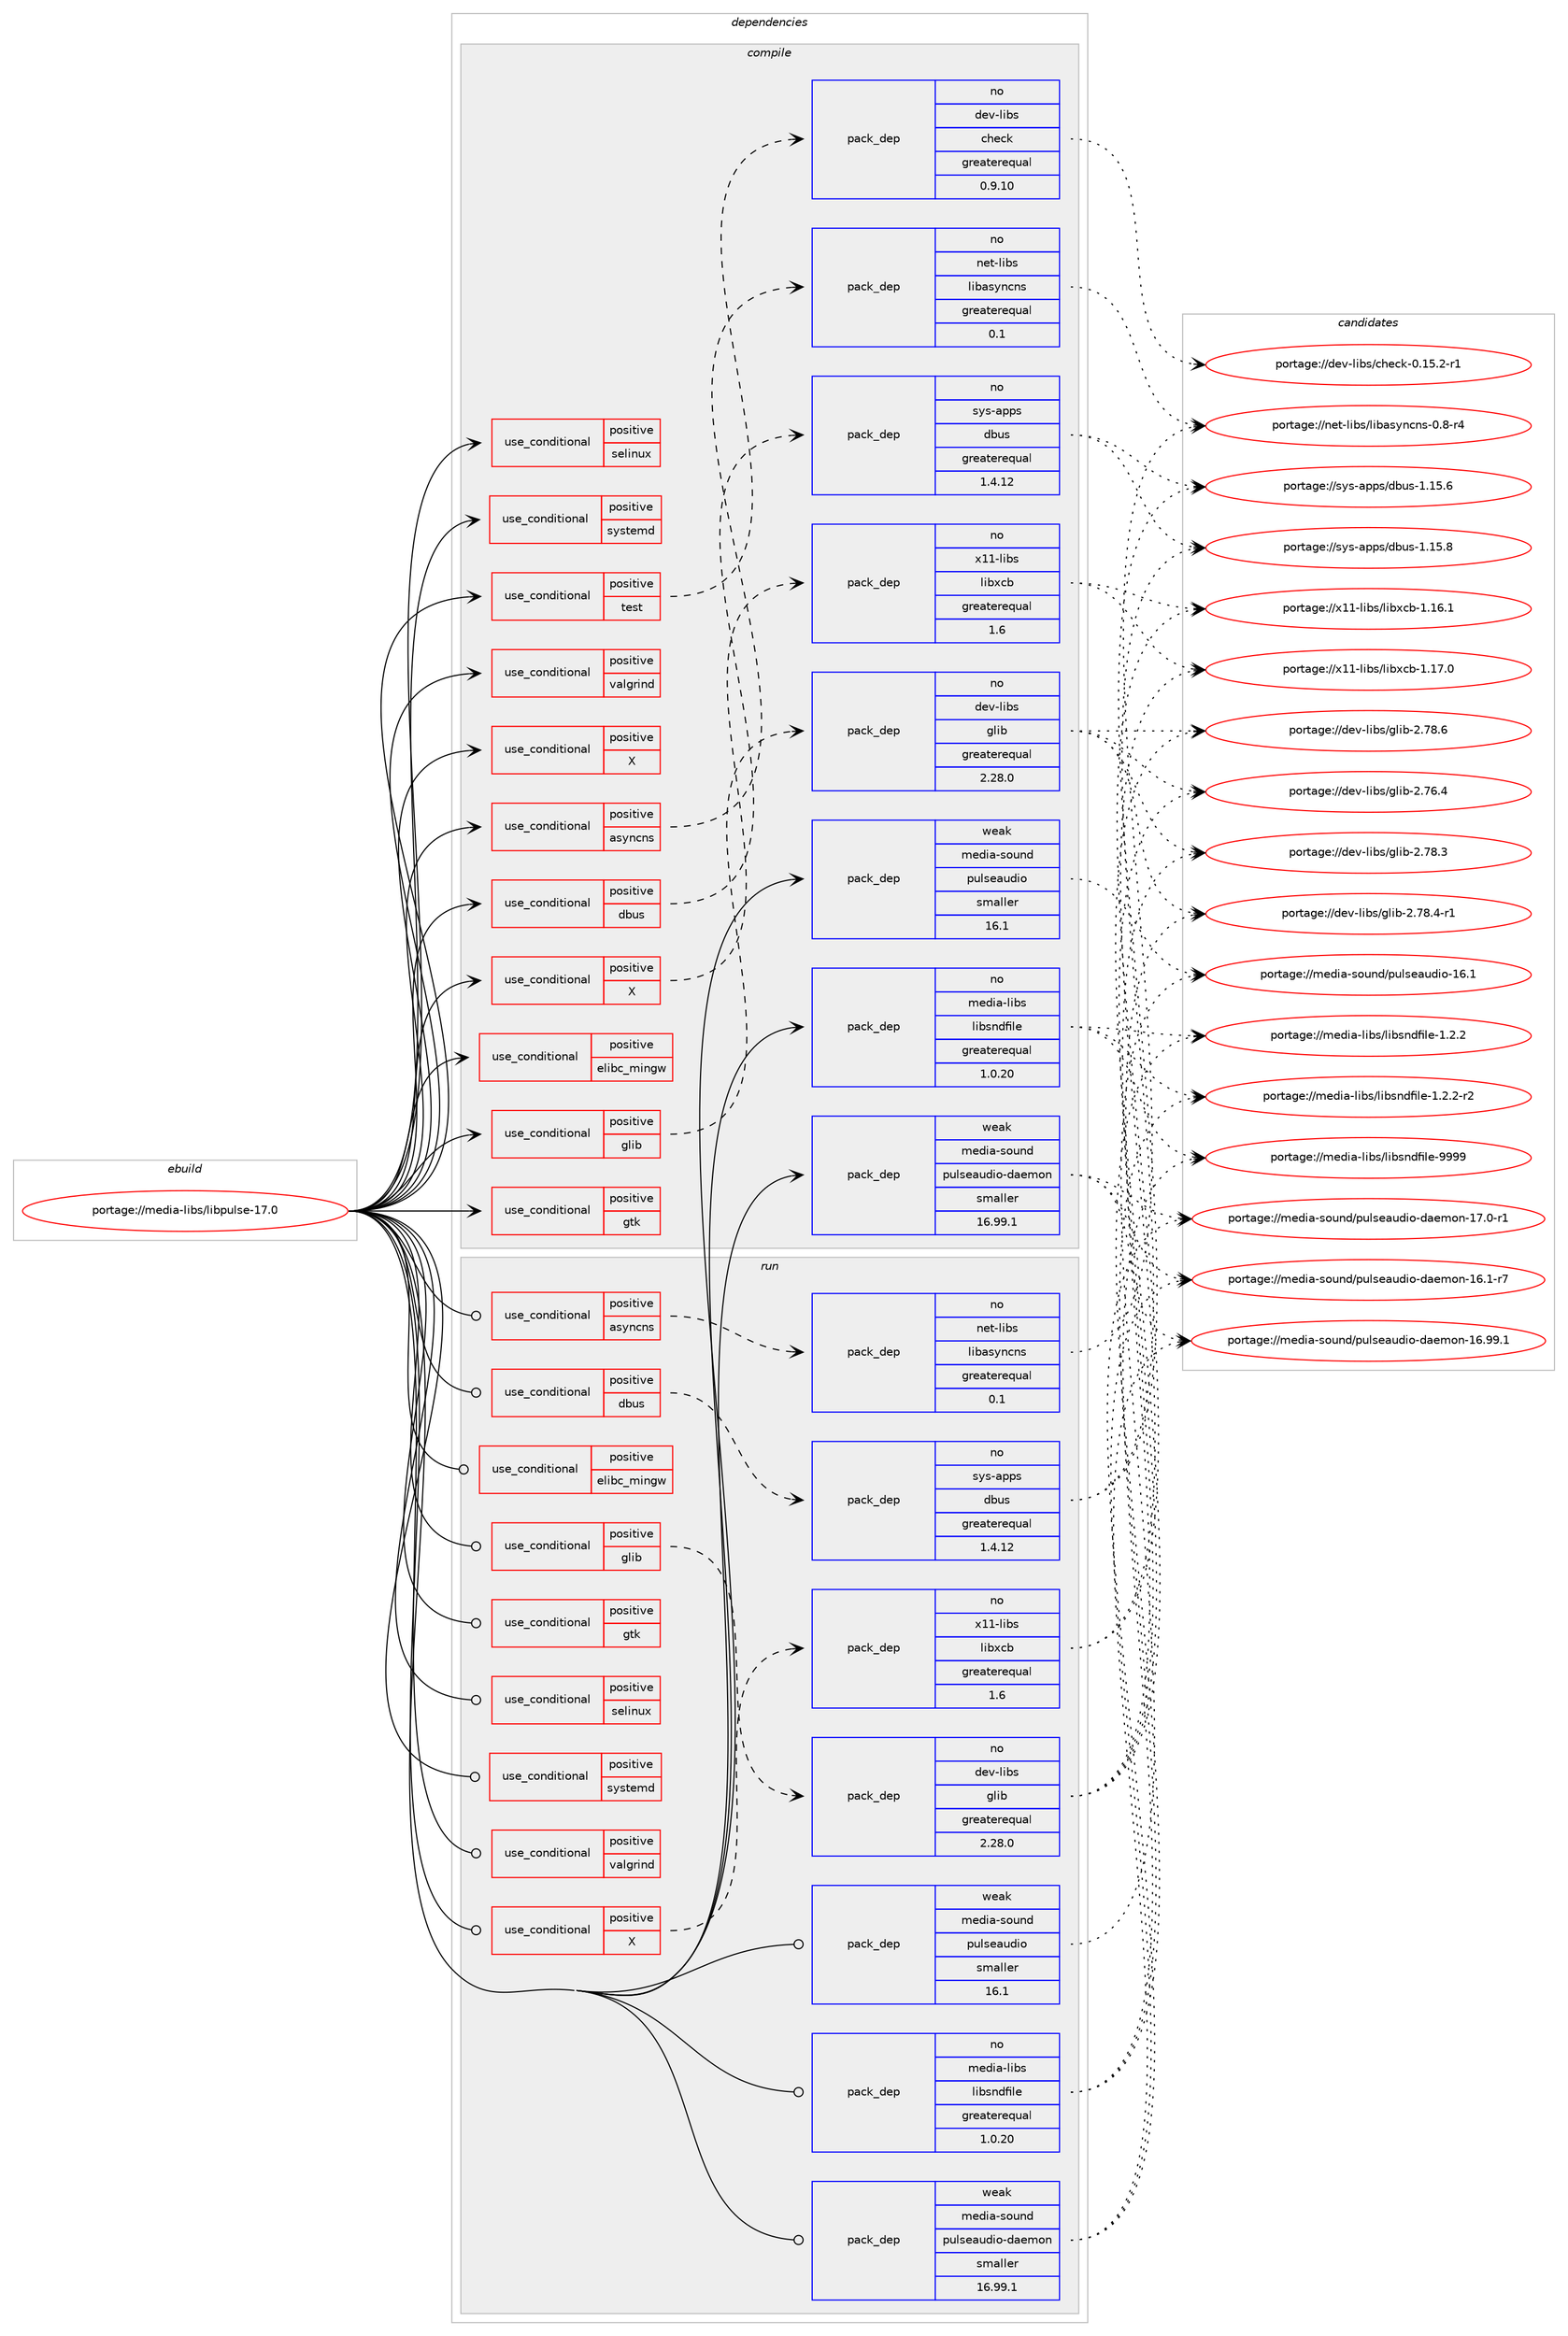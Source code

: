 digraph prolog {

# *************
# Graph options
# *************

newrank=true;
concentrate=true;
compound=true;
graph [rankdir=LR,fontname=Helvetica,fontsize=10,ranksep=1.5];#, ranksep=2.5, nodesep=0.2];
edge  [arrowhead=vee];
node  [fontname=Helvetica,fontsize=10];

# **********
# The ebuild
# **********

subgraph cluster_leftcol {
color=gray;
rank=same;
label=<<i>ebuild</i>>;
id [label="portage://media-libs/libpulse-17.0", color=red, width=4, href="../media-libs/libpulse-17.0.svg"];
}

# ****************
# The dependencies
# ****************

subgraph cluster_midcol {
color=gray;
label=<<i>dependencies</i>>;
subgraph cluster_compile {
fillcolor="#eeeeee";
style=filled;
label=<<i>compile</i>>;
subgraph cond74202 {
dependency156235 [label=<<TABLE BORDER="0" CELLBORDER="1" CELLSPACING="0" CELLPADDING="4"><TR><TD ROWSPAN="3" CELLPADDING="10">use_conditional</TD></TR><TR><TD>positive</TD></TR><TR><TD>X</TD></TR></TABLE>>, shape=none, color=red];
# *** BEGIN UNKNOWN DEPENDENCY TYPE (TODO) ***
# dependency156235 -> package_dependency(portage://media-libs/libpulse-17.0,install,no,x11-base,xorg-proto,none,[,,],[],[])
# *** END UNKNOWN DEPENDENCY TYPE (TODO) ***

}
id:e -> dependency156235:w [weight=20,style="solid",arrowhead="vee"];
subgraph cond74203 {
dependency156236 [label=<<TABLE BORDER="0" CELLBORDER="1" CELLSPACING="0" CELLPADDING="4"><TR><TD ROWSPAN="3" CELLPADDING="10">use_conditional</TD></TR><TR><TD>positive</TD></TR><TR><TD>X</TD></TR></TABLE>>, shape=none, color=red];
# *** BEGIN UNKNOWN DEPENDENCY TYPE (TODO) ***
# dependency156236 -> package_dependency(portage://media-libs/libpulse-17.0,install,no,x11-libs,libX11,none,[,,],[],[use(optenable(abi_x86_32),negative),use(optenable(abi_x86_64),negative),use(optenable(abi_x86_x32),negative),use(optenable(abi_mips_n32),negative),use(optenable(abi_mips_n64),negative),use(optenable(abi_mips_o32),negative),use(optenable(abi_s390_32),negative),use(optenable(abi_s390_64),negative)])
# *** END UNKNOWN DEPENDENCY TYPE (TODO) ***

subgraph pack79719 {
dependency156237 [label=<<TABLE BORDER="0" CELLBORDER="1" CELLSPACING="0" CELLPADDING="4" WIDTH="220"><TR><TD ROWSPAN="6" CELLPADDING="30">pack_dep</TD></TR><TR><TD WIDTH="110">no</TD></TR><TR><TD>x11-libs</TD></TR><TR><TD>libxcb</TD></TR><TR><TD>greaterequal</TD></TR><TR><TD>1.6</TD></TR></TABLE>>, shape=none, color=blue];
}
dependency156236:e -> dependency156237:w [weight=20,style="dashed",arrowhead="vee"];
}
id:e -> dependency156236:w [weight=20,style="solid",arrowhead="vee"];
subgraph cond74204 {
dependency156238 [label=<<TABLE BORDER="0" CELLBORDER="1" CELLSPACING="0" CELLPADDING="4"><TR><TD ROWSPAN="3" CELLPADDING="10">use_conditional</TD></TR><TR><TD>positive</TD></TR><TR><TD>asyncns</TD></TR></TABLE>>, shape=none, color=red];
subgraph pack79720 {
dependency156239 [label=<<TABLE BORDER="0" CELLBORDER="1" CELLSPACING="0" CELLPADDING="4" WIDTH="220"><TR><TD ROWSPAN="6" CELLPADDING="30">pack_dep</TD></TR><TR><TD WIDTH="110">no</TD></TR><TR><TD>net-libs</TD></TR><TR><TD>libasyncns</TD></TR><TR><TD>greaterequal</TD></TR><TR><TD>0.1</TD></TR></TABLE>>, shape=none, color=blue];
}
dependency156238:e -> dependency156239:w [weight=20,style="dashed",arrowhead="vee"];
}
id:e -> dependency156238:w [weight=20,style="solid",arrowhead="vee"];
subgraph cond74205 {
dependency156240 [label=<<TABLE BORDER="0" CELLBORDER="1" CELLSPACING="0" CELLPADDING="4"><TR><TD ROWSPAN="3" CELLPADDING="10">use_conditional</TD></TR><TR><TD>positive</TD></TR><TR><TD>dbus</TD></TR></TABLE>>, shape=none, color=red];
subgraph pack79721 {
dependency156241 [label=<<TABLE BORDER="0" CELLBORDER="1" CELLSPACING="0" CELLPADDING="4" WIDTH="220"><TR><TD ROWSPAN="6" CELLPADDING="30">pack_dep</TD></TR><TR><TD WIDTH="110">no</TD></TR><TR><TD>sys-apps</TD></TR><TR><TD>dbus</TD></TR><TR><TD>greaterequal</TD></TR><TR><TD>1.4.12</TD></TR></TABLE>>, shape=none, color=blue];
}
dependency156240:e -> dependency156241:w [weight=20,style="dashed",arrowhead="vee"];
}
id:e -> dependency156240:w [weight=20,style="solid",arrowhead="vee"];
subgraph cond74206 {
dependency156242 [label=<<TABLE BORDER="0" CELLBORDER="1" CELLSPACING="0" CELLPADDING="4"><TR><TD ROWSPAN="3" CELLPADDING="10">use_conditional</TD></TR><TR><TD>positive</TD></TR><TR><TD>elibc_mingw</TD></TR></TABLE>>, shape=none, color=red];
# *** BEGIN UNKNOWN DEPENDENCY TYPE (TODO) ***
# dependency156242 -> package_dependency(portage://media-libs/libpulse-17.0,install,no,dev-libs,libpcre,none,[,,],[slot(3)],[])
# *** END UNKNOWN DEPENDENCY TYPE (TODO) ***

}
id:e -> dependency156242:w [weight=20,style="solid",arrowhead="vee"];
subgraph cond74207 {
dependency156243 [label=<<TABLE BORDER="0" CELLBORDER="1" CELLSPACING="0" CELLPADDING="4"><TR><TD ROWSPAN="3" CELLPADDING="10">use_conditional</TD></TR><TR><TD>positive</TD></TR><TR><TD>glib</TD></TR></TABLE>>, shape=none, color=red];
subgraph pack79722 {
dependency156244 [label=<<TABLE BORDER="0" CELLBORDER="1" CELLSPACING="0" CELLPADDING="4" WIDTH="220"><TR><TD ROWSPAN="6" CELLPADDING="30">pack_dep</TD></TR><TR><TD WIDTH="110">no</TD></TR><TR><TD>dev-libs</TD></TR><TR><TD>glib</TD></TR><TR><TD>greaterequal</TD></TR><TR><TD>2.28.0</TD></TR></TABLE>>, shape=none, color=blue];
}
dependency156243:e -> dependency156244:w [weight=20,style="dashed",arrowhead="vee"];
}
id:e -> dependency156243:w [weight=20,style="solid",arrowhead="vee"];
subgraph cond74208 {
dependency156245 [label=<<TABLE BORDER="0" CELLBORDER="1" CELLSPACING="0" CELLPADDING="4"><TR><TD ROWSPAN="3" CELLPADDING="10">use_conditional</TD></TR><TR><TD>positive</TD></TR><TR><TD>gtk</TD></TR></TABLE>>, shape=none, color=red];
# *** BEGIN UNKNOWN DEPENDENCY TYPE (TODO) ***
# dependency156245 -> package_dependency(portage://media-libs/libpulse-17.0,install,no,x11-libs,gtk+,none,[,,],[slot(3)],[])
# *** END UNKNOWN DEPENDENCY TYPE (TODO) ***

}
id:e -> dependency156245:w [weight=20,style="solid",arrowhead="vee"];
subgraph cond74209 {
dependency156246 [label=<<TABLE BORDER="0" CELLBORDER="1" CELLSPACING="0" CELLPADDING="4"><TR><TD ROWSPAN="3" CELLPADDING="10">use_conditional</TD></TR><TR><TD>positive</TD></TR><TR><TD>selinux</TD></TR></TABLE>>, shape=none, color=red];
# *** BEGIN UNKNOWN DEPENDENCY TYPE (TODO) ***
# dependency156246 -> package_dependency(portage://media-libs/libpulse-17.0,install,no,sec-policy,selinux-pulseaudio,none,[,,],[],[])
# *** END UNKNOWN DEPENDENCY TYPE (TODO) ***

}
id:e -> dependency156246:w [weight=20,style="solid",arrowhead="vee"];
subgraph cond74210 {
dependency156247 [label=<<TABLE BORDER="0" CELLBORDER="1" CELLSPACING="0" CELLPADDING="4"><TR><TD ROWSPAN="3" CELLPADDING="10">use_conditional</TD></TR><TR><TD>positive</TD></TR><TR><TD>systemd</TD></TR></TABLE>>, shape=none, color=red];
# *** BEGIN UNKNOWN DEPENDENCY TYPE (TODO) ***
# dependency156247 -> package_dependency(portage://media-libs/libpulse-17.0,install,no,sys-apps,systemd,none,[,,],any_same_slot,[])
# *** END UNKNOWN DEPENDENCY TYPE (TODO) ***

}
id:e -> dependency156247:w [weight=20,style="solid",arrowhead="vee"];
subgraph cond74211 {
dependency156248 [label=<<TABLE BORDER="0" CELLBORDER="1" CELLSPACING="0" CELLPADDING="4"><TR><TD ROWSPAN="3" CELLPADDING="10">use_conditional</TD></TR><TR><TD>positive</TD></TR><TR><TD>test</TD></TR></TABLE>>, shape=none, color=red];
subgraph pack79723 {
dependency156249 [label=<<TABLE BORDER="0" CELLBORDER="1" CELLSPACING="0" CELLPADDING="4" WIDTH="220"><TR><TD ROWSPAN="6" CELLPADDING="30">pack_dep</TD></TR><TR><TD WIDTH="110">no</TD></TR><TR><TD>dev-libs</TD></TR><TR><TD>check</TD></TR><TR><TD>greaterequal</TD></TR><TR><TD>0.9.10</TD></TR></TABLE>>, shape=none, color=blue];
}
dependency156248:e -> dependency156249:w [weight=20,style="dashed",arrowhead="vee"];
}
id:e -> dependency156248:w [weight=20,style="solid",arrowhead="vee"];
subgraph cond74212 {
dependency156250 [label=<<TABLE BORDER="0" CELLBORDER="1" CELLSPACING="0" CELLPADDING="4"><TR><TD ROWSPAN="3" CELLPADDING="10">use_conditional</TD></TR><TR><TD>positive</TD></TR><TR><TD>valgrind</TD></TR></TABLE>>, shape=none, color=red];
# *** BEGIN UNKNOWN DEPENDENCY TYPE (TODO) ***
# dependency156250 -> package_dependency(portage://media-libs/libpulse-17.0,install,no,dev-debug,valgrind,none,[,,],[],[])
# *** END UNKNOWN DEPENDENCY TYPE (TODO) ***

}
id:e -> dependency156250:w [weight=20,style="solid",arrowhead="vee"];
# *** BEGIN UNKNOWN DEPENDENCY TYPE (TODO) ***
# id -> package_dependency(portage://media-libs/libpulse-17.0,install,no,dev-libs,libatomic_ops,none,[,,],[],[])
# *** END UNKNOWN DEPENDENCY TYPE (TODO) ***

subgraph pack79724 {
dependency156251 [label=<<TABLE BORDER="0" CELLBORDER="1" CELLSPACING="0" CELLPADDING="4" WIDTH="220"><TR><TD ROWSPAN="6" CELLPADDING="30">pack_dep</TD></TR><TR><TD WIDTH="110">no</TD></TR><TR><TD>media-libs</TD></TR><TR><TD>libsndfile</TD></TR><TR><TD>greaterequal</TD></TR><TR><TD>1.0.20</TD></TR></TABLE>>, shape=none, color=blue];
}
id:e -> dependency156251:w [weight=20,style="solid",arrowhead="vee"];
subgraph pack79725 {
dependency156252 [label=<<TABLE BORDER="0" CELLBORDER="1" CELLSPACING="0" CELLPADDING="4" WIDTH="220"><TR><TD ROWSPAN="6" CELLPADDING="30">pack_dep</TD></TR><TR><TD WIDTH="110">weak</TD></TR><TR><TD>media-sound</TD></TR><TR><TD>pulseaudio</TD></TR><TR><TD>smaller</TD></TR><TR><TD>16.1</TD></TR></TABLE>>, shape=none, color=blue];
}
id:e -> dependency156252:w [weight=20,style="solid",arrowhead="vee"];
subgraph pack79726 {
dependency156253 [label=<<TABLE BORDER="0" CELLBORDER="1" CELLSPACING="0" CELLPADDING="4" WIDTH="220"><TR><TD ROWSPAN="6" CELLPADDING="30">pack_dep</TD></TR><TR><TD WIDTH="110">weak</TD></TR><TR><TD>media-sound</TD></TR><TR><TD>pulseaudio-daemon</TD></TR><TR><TD>smaller</TD></TR><TR><TD>16.99.1</TD></TR></TABLE>>, shape=none, color=blue];
}
id:e -> dependency156253:w [weight=20,style="solid",arrowhead="vee"];
}
subgraph cluster_compileandrun {
fillcolor="#eeeeee";
style=filled;
label=<<i>compile and run</i>>;
}
subgraph cluster_run {
fillcolor="#eeeeee";
style=filled;
label=<<i>run</i>>;
subgraph cond74213 {
dependency156254 [label=<<TABLE BORDER="0" CELLBORDER="1" CELLSPACING="0" CELLPADDING="4"><TR><TD ROWSPAN="3" CELLPADDING="10">use_conditional</TD></TR><TR><TD>positive</TD></TR><TR><TD>X</TD></TR></TABLE>>, shape=none, color=red];
# *** BEGIN UNKNOWN DEPENDENCY TYPE (TODO) ***
# dependency156254 -> package_dependency(portage://media-libs/libpulse-17.0,run,no,x11-libs,libX11,none,[,,],[],[use(optenable(abi_x86_32),negative),use(optenable(abi_x86_64),negative),use(optenable(abi_x86_x32),negative),use(optenable(abi_mips_n32),negative),use(optenable(abi_mips_n64),negative),use(optenable(abi_mips_o32),negative),use(optenable(abi_s390_32),negative),use(optenable(abi_s390_64),negative)])
# *** END UNKNOWN DEPENDENCY TYPE (TODO) ***

subgraph pack79727 {
dependency156255 [label=<<TABLE BORDER="0" CELLBORDER="1" CELLSPACING="0" CELLPADDING="4" WIDTH="220"><TR><TD ROWSPAN="6" CELLPADDING="30">pack_dep</TD></TR><TR><TD WIDTH="110">no</TD></TR><TR><TD>x11-libs</TD></TR><TR><TD>libxcb</TD></TR><TR><TD>greaterequal</TD></TR><TR><TD>1.6</TD></TR></TABLE>>, shape=none, color=blue];
}
dependency156254:e -> dependency156255:w [weight=20,style="dashed",arrowhead="vee"];
}
id:e -> dependency156254:w [weight=20,style="solid",arrowhead="odot"];
subgraph cond74214 {
dependency156256 [label=<<TABLE BORDER="0" CELLBORDER="1" CELLSPACING="0" CELLPADDING="4"><TR><TD ROWSPAN="3" CELLPADDING="10">use_conditional</TD></TR><TR><TD>positive</TD></TR><TR><TD>asyncns</TD></TR></TABLE>>, shape=none, color=red];
subgraph pack79728 {
dependency156257 [label=<<TABLE BORDER="0" CELLBORDER="1" CELLSPACING="0" CELLPADDING="4" WIDTH="220"><TR><TD ROWSPAN="6" CELLPADDING="30">pack_dep</TD></TR><TR><TD WIDTH="110">no</TD></TR><TR><TD>net-libs</TD></TR><TR><TD>libasyncns</TD></TR><TR><TD>greaterequal</TD></TR><TR><TD>0.1</TD></TR></TABLE>>, shape=none, color=blue];
}
dependency156256:e -> dependency156257:w [weight=20,style="dashed",arrowhead="vee"];
}
id:e -> dependency156256:w [weight=20,style="solid",arrowhead="odot"];
subgraph cond74215 {
dependency156258 [label=<<TABLE BORDER="0" CELLBORDER="1" CELLSPACING="0" CELLPADDING="4"><TR><TD ROWSPAN="3" CELLPADDING="10">use_conditional</TD></TR><TR><TD>positive</TD></TR><TR><TD>dbus</TD></TR></TABLE>>, shape=none, color=red];
subgraph pack79729 {
dependency156259 [label=<<TABLE BORDER="0" CELLBORDER="1" CELLSPACING="0" CELLPADDING="4" WIDTH="220"><TR><TD ROWSPAN="6" CELLPADDING="30">pack_dep</TD></TR><TR><TD WIDTH="110">no</TD></TR><TR><TD>sys-apps</TD></TR><TR><TD>dbus</TD></TR><TR><TD>greaterequal</TD></TR><TR><TD>1.4.12</TD></TR></TABLE>>, shape=none, color=blue];
}
dependency156258:e -> dependency156259:w [weight=20,style="dashed",arrowhead="vee"];
}
id:e -> dependency156258:w [weight=20,style="solid",arrowhead="odot"];
subgraph cond74216 {
dependency156260 [label=<<TABLE BORDER="0" CELLBORDER="1" CELLSPACING="0" CELLPADDING="4"><TR><TD ROWSPAN="3" CELLPADDING="10">use_conditional</TD></TR><TR><TD>positive</TD></TR><TR><TD>elibc_mingw</TD></TR></TABLE>>, shape=none, color=red];
# *** BEGIN UNKNOWN DEPENDENCY TYPE (TODO) ***
# dependency156260 -> package_dependency(portage://media-libs/libpulse-17.0,run,no,dev-libs,libpcre,none,[,,],[slot(3)],[])
# *** END UNKNOWN DEPENDENCY TYPE (TODO) ***

}
id:e -> dependency156260:w [weight=20,style="solid",arrowhead="odot"];
subgraph cond74217 {
dependency156261 [label=<<TABLE BORDER="0" CELLBORDER="1" CELLSPACING="0" CELLPADDING="4"><TR><TD ROWSPAN="3" CELLPADDING="10">use_conditional</TD></TR><TR><TD>positive</TD></TR><TR><TD>glib</TD></TR></TABLE>>, shape=none, color=red];
subgraph pack79730 {
dependency156262 [label=<<TABLE BORDER="0" CELLBORDER="1" CELLSPACING="0" CELLPADDING="4" WIDTH="220"><TR><TD ROWSPAN="6" CELLPADDING="30">pack_dep</TD></TR><TR><TD WIDTH="110">no</TD></TR><TR><TD>dev-libs</TD></TR><TR><TD>glib</TD></TR><TR><TD>greaterequal</TD></TR><TR><TD>2.28.0</TD></TR></TABLE>>, shape=none, color=blue];
}
dependency156261:e -> dependency156262:w [weight=20,style="dashed",arrowhead="vee"];
}
id:e -> dependency156261:w [weight=20,style="solid",arrowhead="odot"];
subgraph cond74218 {
dependency156263 [label=<<TABLE BORDER="0" CELLBORDER="1" CELLSPACING="0" CELLPADDING="4"><TR><TD ROWSPAN="3" CELLPADDING="10">use_conditional</TD></TR><TR><TD>positive</TD></TR><TR><TD>gtk</TD></TR></TABLE>>, shape=none, color=red];
# *** BEGIN UNKNOWN DEPENDENCY TYPE (TODO) ***
# dependency156263 -> package_dependency(portage://media-libs/libpulse-17.0,run,no,x11-libs,gtk+,none,[,,],[slot(3)],[])
# *** END UNKNOWN DEPENDENCY TYPE (TODO) ***

}
id:e -> dependency156263:w [weight=20,style="solid",arrowhead="odot"];
subgraph cond74219 {
dependency156264 [label=<<TABLE BORDER="0" CELLBORDER="1" CELLSPACING="0" CELLPADDING="4"><TR><TD ROWSPAN="3" CELLPADDING="10">use_conditional</TD></TR><TR><TD>positive</TD></TR><TR><TD>selinux</TD></TR></TABLE>>, shape=none, color=red];
# *** BEGIN UNKNOWN DEPENDENCY TYPE (TODO) ***
# dependency156264 -> package_dependency(portage://media-libs/libpulse-17.0,run,no,sec-policy,selinux-pulseaudio,none,[,,],[],[])
# *** END UNKNOWN DEPENDENCY TYPE (TODO) ***

}
id:e -> dependency156264:w [weight=20,style="solid",arrowhead="odot"];
subgraph cond74220 {
dependency156265 [label=<<TABLE BORDER="0" CELLBORDER="1" CELLSPACING="0" CELLPADDING="4"><TR><TD ROWSPAN="3" CELLPADDING="10">use_conditional</TD></TR><TR><TD>positive</TD></TR><TR><TD>systemd</TD></TR></TABLE>>, shape=none, color=red];
# *** BEGIN UNKNOWN DEPENDENCY TYPE (TODO) ***
# dependency156265 -> package_dependency(portage://media-libs/libpulse-17.0,run,no,sys-apps,systemd,none,[,,],any_same_slot,[])
# *** END UNKNOWN DEPENDENCY TYPE (TODO) ***

}
id:e -> dependency156265:w [weight=20,style="solid",arrowhead="odot"];
subgraph cond74221 {
dependency156266 [label=<<TABLE BORDER="0" CELLBORDER="1" CELLSPACING="0" CELLPADDING="4"><TR><TD ROWSPAN="3" CELLPADDING="10">use_conditional</TD></TR><TR><TD>positive</TD></TR><TR><TD>valgrind</TD></TR></TABLE>>, shape=none, color=red];
# *** BEGIN UNKNOWN DEPENDENCY TYPE (TODO) ***
# dependency156266 -> package_dependency(portage://media-libs/libpulse-17.0,run,no,dev-debug,valgrind,none,[,,],[],[])
# *** END UNKNOWN DEPENDENCY TYPE (TODO) ***

}
id:e -> dependency156266:w [weight=20,style="solid",arrowhead="odot"];
# *** BEGIN UNKNOWN DEPENDENCY TYPE (TODO) ***
# id -> package_dependency(portage://media-libs/libpulse-17.0,run,no,dev-libs,libatomic_ops,none,[,,],[],[])
# *** END UNKNOWN DEPENDENCY TYPE (TODO) ***

subgraph pack79731 {
dependency156267 [label=<<TABLE BORDER="0" CELLBORDER="1" CELLSPACING="0" CELLPADDING="4" WIDTH="220"><TR><TD ROWSPAN="6" CELLPADDING="30">pack_dep</TD></TR><TR><TD WIDTH="110">no</TD></TR><TR><TD>media-libs</TD></TR><TR><TD>libsndfile</TD></TR><TR><TD>greaterequal</TD></TR><TR><TD>1.0.20</TD></TR></TABLE>>, shape=none, color=blue];
}
id:e -> dependency156267:w [weight=20,style="solid",arrowhead="odot"];
subgraph pack79732 {
dependency156268 [label=<<TABLE BORDER="0" CELLBORDER="1" CELLSPACING="0" CELLPADDING="4" WIDTH="220"><TR><TD ROWSPAN="6" CELLPADDING="30">pack_dep</TD></TR><TR><TD WIDTH="110">weak</TD></TR><TR><TD>media-sound</TD></TR><TR><TD>pulseaudio</TD></TR><TR><TD>smaller</TD></TR><TR><TD>16.1</TD></TR></TABLE>>, shape=none, color=blue];
}
id:e -> dependency156268:w [weight=20,style="solid",arrowhead="odot"];
subgraph pack79733 {
dependency156269 [label=<<TABLE BORDER="0" CELLBORDER="1" CELLSPACING="0" CELLPADDING="4" WIDTH="220"><TR><TD ROWSPAN="6" CELLPADDING="30">pack_dep</TD></TR><TR><TD WIDTH="110">weak</TD></TR><TR><TD>media-sound</TD></TR><TR><TD>pulseaudio-daemon</TD></TR><TR><TD>smaller</TD></TR><TR><TD>16.99.1</TD></TR></TABLE>>, shape=none, color=blue];
}
id:e -> dependency156269:w [weight=20,style="solid",arrowhead="odot"];
}
}

# **************
# The candidates
# **************

subgraph cluster_choices {
rank=same;
color=gray;
label=<<i>candidates</i>>;

subgraph choice79719 {
color=black;
nodesep=1;
choice120494945108105981154710810598120999845494649544649 [label="portage://x11-libs/libxcb-1.16.1", color=red, width=4,href="../x11-libs/libxcb-1.16.1.svg"];
choice120494945108105981154710810598120999845494649554648 [label="portage://x11-libs/libxcb-1.17.0", color=red, width=4,href="../x11-libs/libxcb-1.17.0.svg"];
dependency156237:e -> choice120494945108105981154710810598120999845494649544649:w [style=dotted,weight="100"];
dependency156237:e -> choice120494945108105981154710810598120999845494649554648:w [style=dotted,weight="100"];
}
subgraph choice79720 {
color=black;
nodesep=1;
choice110101116451081059811547108105989711512111099110115454846564511452 [label="portage://net-libs/libasyncns-0.8-r4", color=red, width=4,href="../net-libs/libasyncns-0.8-r4.svg"];
dependency156239:e -> choice110101116451081059811547108105989711512111099110115454846564511452:w [style=dotted,weight="100"];
}
subgraph choice79721 {
color=black;
nodesep=1;
choice1151211154597112112115471009811711545494649534654 [label="portage://sys-apps/dbus-1.15.6", color=red, width=4,href="../sys-apps/dbus-1.15.6.svg"];
choice1151211154597112112115471009811711545494649534656 [label="portage://sys-apps/dbus-1.15.8", color=red, width=4,href="../sys-apps/dbus-1.15.8.svg"];
dependency156241:e -> choice1151211154597112112115471009811711545494649534654:w [style=dotted,weight="100"];
dependency156241:e -> choice1151211154597112112115471009811711545494649534656:w [style=dotted,weight="100"];
}
subgraph choice79722 {
color=black;
nodesep=1;
choice1001011184510810598115471031081059845504655544652 [label="portage://dev-libs/glib-2.76.4", color=red, width=4,href="../dev-libs/glib-2.76.4.svg"];
choice1001011184510810598115471031081059845504655564651 [label="portage://dev-libs/glib-2.78.3", color=red, width=4,href="../dev-libs/glib-2.78.3.svg"];
choice10010111845108105981154710310810598455046555646524511449 [label="portage://dev-libs/glib-2.78.4-r1", color=red, width=4,href="../dev-libs/glib-2.78.4-r1.svg"];
choice1001011184510810598115471031081059845504655564654 [label="portage://dev-libs/glib-2.78.6", color=red, width=4,href="../dev-libs/glib-2.78.6.svg"];
dependency156244:e -> choice1001011184510810598115471031081059845504655544652:w [style=dotted,weight="100"];
dependency156244:e -> choice1001011184510810598115471031081059845504655564651:w [style=dotted,weight="100"];
dependency156244:e -> choice10010111845108105981154710310810598455046555646524511449:w [style=dotted,weight="100"];
dependency156244:e -> choice1001011184510810598115471031081059845504655564654:w [style=dotted,weight="100"];
}
subgraph choice79723 {
color=black;
nodesep=1;
choice1001011184510810598115479910410199107454846495346504511449 [label="portage://dev-libs/check-0.15.2-r1", color=red, width=4,href="../dev-libs/check-0.15.2-r1.svg"];
dependency156249:e -> choice1001011184510810598115479910410199107454846495346504511449:w [style=dotted,weight="100"];
}
subgraph choice79724 {
color=black;
nodesep=1;
choice1091011001059745108105981154710810598115110100102105108101454946504650 [label="portage://media-libs/libsndfile-1.2.2", color=red, width=4,href="../media-libs/libsndfile-1.2.2.svg"];
choice10910110010597451081059811547108105981151101001021051081014549465046504511450 [label="portage://media-libs/libsndfile-1.2.2-r2", color=red, width=4,href="../media-libs/libsndfile-1.2.2-r2.svg"];
choice10910110010597451081059811547108105981151101001021051081014557575757 [label="portage://media-libs/libsndfile-9999", color=red, width=4,href="../media-libs/libsndfile-9999.svg"];
dependency156251:e -> choice1091011001059745108105981154710810598115110100102105108101454946504650:w [style=dotted,weight="100"];
dependency156251:e -> choice10910110010597451081059811547108105981151101001021051081014549465046504511450:w [style=dotted,weight="100"];
dependency156251:e -> choice10910110010597451081059811547108105981151101001021051081014557575757:w [style=dotted,weight="100"];
}
subgraph choice79725 {
color=black;
nodesep=1;
choice109101100105974511511111711010047112117108115101971171001051114549544649 [label="portage://media-sound/pulseaudio-16.1", color=red, width=4,href="../media-sound/pulseaudio-16.1.svg"];
dependency156252:e -> choice109101100105974511511111711010047112117108115101971171001051114549544649:w [style=dotted,weight="100"];
}
subgraph choice79726 {
color=black;
nodesep=1;
choice10910110010597451151111171101004711211710811510197117100105111451009710110911111045495446494511455 [label="portage://media-sound/pulseaudio-daemon-16.1-r7", color=red, width=4,href="../media-sound/pulseaudio-daemon-16.1-r7.svg"];
choice1091011001059745115111117110100471121171081151019711710010511145100971011091111104549544657574649 [label="portage://media-sound/pulseaudio-daemon-16.99.1", color=red, width=4,href="../media-sound/pulseaudio-daemon-16.99.1.svg"];
choice10910110010597451151111171101004711211710811510197117100105111451009710110911111045495546484511449 [label="portage://media-sound/pulseaudio-daemon-17.0-r1", color=red, width=4,href="../media-sound/pulseaudio-daemon-17.0-r1.svg"];
dependency156253:e -> choice10910110010597451151111171101004711211710811510197117100105111451009710110911111045495446494511455:w [style=dotted,weight="100"];
dependency156253:e -> choice1091011001059745115111117110100471121171081151019711710010511145100971011091111104549544657574649:w [style=dotted,weight="100"];
dependency156253:e -> choice10910110010597451151111171101004711211710811510197117100105111451009710110911111045495546484511449:w [style=dotted,weight="100"];
}
subgraph choice79727 {
color=black;
nodesep=1;
choice120494945108105981154710810598120999845494649544649 [label="portage://x11-libs/libxcb-1.16.1", color=red, width=4,href="../x11-libs/libxcb-1.16.1.svg"];
choice120494945108105981154710810598120999845494649554648 [label="portage://x11-libs/libxcb-1.17.0", color=red, width=4,href="../x11-libs/libxcb-1.17.0.svg"];
dependency156255:e -> choice120494945108105981154710810598120999845494649544649:w [style=dotted,weight="100"];
dependency156255:e -> choice120494945108105981154710810598120999845494649554648:w [style=dotted,weight="100"];
}
subgraph choice79728 {
color=black;
nodesep=1;
choice110101116451081059811547108105989711512111099110115454846564511452 [label="portage://net-libs/libasyncns-0.8-r4", color=red, width=4,href="../net-libs/libasyncns-0.8-r4.svg"];
dependency156257:e -> choice110101116451081059811547108105989711512111099110115454846564511452:w [style=dotted,weight="100"];
}
subgraph choice79729 {
color=black;
nodesep=1;
choice1151211154597112112115471009811711545494649534654 [label="portage://sys-apps/dbus-1.15.6", color=red, width=4,href="../sys-apps/dbus-1.15.6.svg"];
choice1151211154597112112115471009811711545494649534656 [label="portage://sys-apps/dbus-1.15.8", color=red, width=4,href="../sys-apps/dbus-1.15.8.svg"];
dependency156259:e -> choice1151211154597112112115471009811711545494649534654:w [style=dotted,weight="100"];
dependency156259:e -> choice1151211154597112112115471009811711545494649534656:w [style=dotted,weight="100"];
}
subgraph choice79730 {
color=black;
nodesep=1;
choice1001011184510810598115471031081059845504655544652 [label="portage://dev-libs/glib-2.76.4", color=red, width=4,href="../dev-libs/glib-2.76.4.svg"];
choice1001011184510810598115471031081059845504655564651 [label="portage://dev-libs/glib-2.78.3", color=red, width=4,href="../dev-libs/glib-2.78.3.svg"];
choice10010111845108105981154710310810598455046555646524511449 [label="portage://dev-libs/glib-2.78.4-r1", color=red, width=4,href="../dev-libs/glib-2.78.4-r1.svg"];
choice1001011184510810598115471031081059845504655564654 [label="portage://dev-libs/glib-2.78.6", color=red, width=4,href="../dev-libs/glib-2.78.6.svg"];
dependency156262:e -> choice1001011184510810598115471031081059845504655544652:w [style=dotted,weight="100"];
dependency156262:e -> choice1001011184510810598115471031081059845504655564651:w [style=dotted,weight="100"];
dependency156262:e -> choice10010111845108105981154710310810598455046555646524511449:w [style=dotted,weight="100"];
dependency156262:e -> choice1001011184510810598115471031081059845504655564654:w [style=dotted,weight="100"];
}
subgraph choice79731 {
color=black;
nodesep=1;
choice1091011001059745108105981154710810598115110100102105108101454946504650 [label="portage://media-libs/libsndfile-1.2.2", color=red, width=4,href="../media-libs/libsndfile-1.2.2.svg"];
choice10910110010597451081059811547108105981151101001021051081014549465046504511450 [label="portage://media-libs/libsndfile-1.2.2-r2", color=red, width=4,href="../media-libs/libsndfile-1.2.2-r2.svg"];
choice10910110010597451081059811547108105981151101001021051081014557575757 [label="portage://media-libs/libsndfile-9999", color=red, width=4,href="../media-libs/libsndfile-9999.svg"];
dependency156267:e -> choice1091011001059745108105981154710810598115110100102105108101454946504650:w [style=dotted,weight="100"];
dependency156267:e -> choice10910110010597451081059811547108105981151101001021051081014549465046504511450:w [style=dotted,weight="100"];
dependency156267:e -> choice10910110010597451081059811547108105981151101001021051081014557575757:w [style=dotted,weight="100"];
}
subgraph choice79732 {
color=black;
nodesep=1;
choice109101100105974511511111711010047112117108115101971171001051114549544649 [label="portage://media-sound/pulseaudio-16.1", color=red, width=4,href="../media-sound/pulseaudio-16.1.svg"];
dependency156268:e -> choice109101100105974511511111711010047112117108115101971171001051114549544649:w [style=dotted,weight="100"];
}
subgraph choice79733 {
color=black;
nodesep=1;
choice10910110010597451151111171101004711211710811510197117100105111451009710110911111045495446494511455 [label="portage://media-sound/pulseaudio-daemon-16.1-r7", color=red, width=4,href="../media-sound/pulseaudio-daemon-16.1-r7.svg"];
choice1091011001059745115111117110100471121171081151019711710010511145100971011091111104549544657574649 [label="portage://media-sound/pulseaudio-daemon-16.99.1", color=red, width=4,href="../media-sound/pulseaudio-daemon-16.99.1.svg"];
choice10910110010597451151111171101004711211710811510197117100105111451009710110911111045495546484511449 [label="portage://media-sound/pulseaudio-daemon-17.0-r1", color=red, width=4,href="../media-sound/pulseaudio-daemon-17.0-r1.svg"];
dependency156269:e -> choice10910110010597451151111171101004711211710811510197117100105111451009710110911111045495446494511455:w [style=dotted,weight="100"];
dependency156269:e -> choice1091011001059745115111117110100471121171081151019711710010511145100971011091111104549544657574649:w [style=dotted,weight="100"];
dependency156269:e -> choice10910110010597451151111171101004711211710811510197117100105111451009710110911111045495546484511449:w [style=dotted,weight="100"];
}
}

}
